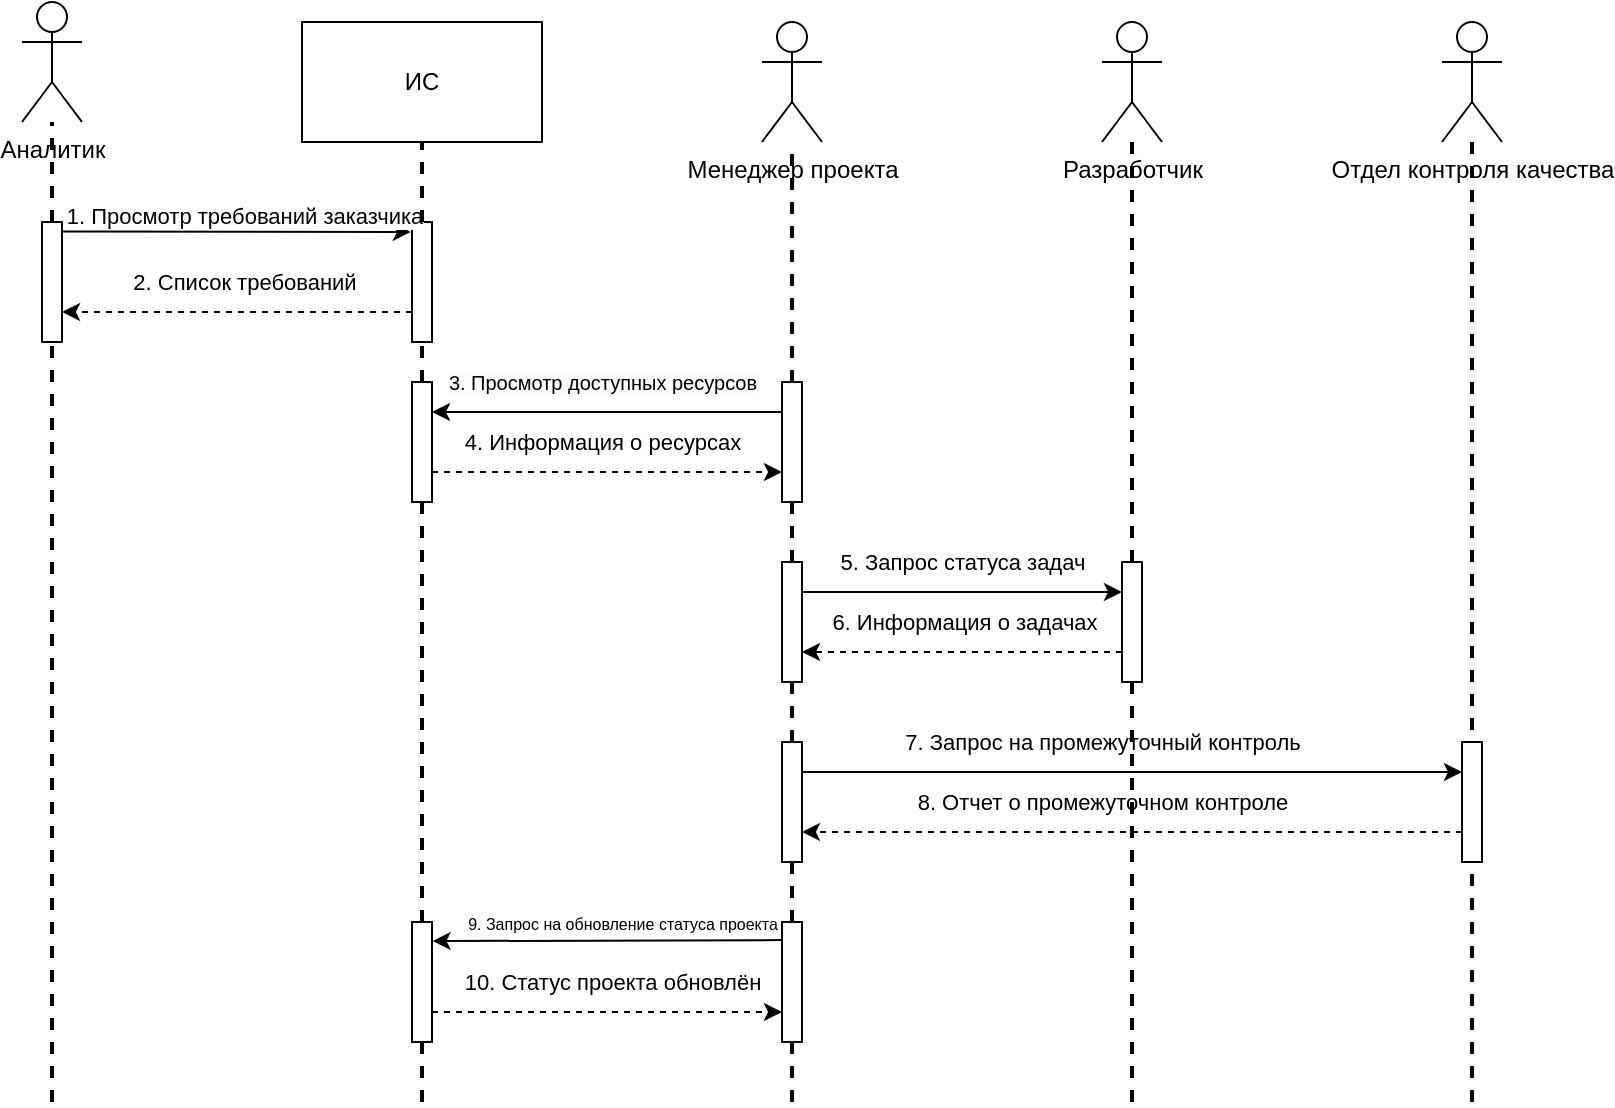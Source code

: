 <mxfile version="25.0.3">
  <diagram name="Страница — 1" id="7-a42lVrFpJLpmKe5alU">
    <mxGraphModel grid="1" page="1" gridSize="10" guides="1" tooltips="1" connect="1" arrows="1" fold="1" pageScale="1" pageWidth="827" pageHeight="1169" math="0" shadow="0">
      <root>
        <mxCell id="0" />
        <mxCell id="1" parent="0" />
        <mxCell id="aXq6wjzh_ZO6XkLL1-ng-1" value="Аналитик" style="shape=umlActor;verticalLabelPosition=bottom;verticalAlign=top;html=1;outlineConnect=0;" vertex="1" parent="1">
          <mxGeometry x="1060" y="-70" width="30" height="60" as="geometry" />
        </mxCell>
        <mxCell id="aXq6wjzh_ZO6XkLL1-ng-2" value="ИС" style="rounded=0;whiteSpace=wrap;html=1;" vertex="1" parent="1">
          <mxGeometry x="1200" y="-60" width="120" height="60" as="geometry" />
        </mxCell>
        <mxCell id="aXq6wjzh_ZO6XkLL1-ng-3" value="" style="rounded=0;whiteSpace=wrap;html=1;" vertex="1" parent="1">
          <mxGeometry x="1255" y="40" width="10" height="60" as="geometry" />
        </mxCell>
        <mxCell id="aXq6wjzh_ZO6XkLL1-ng-4" value="" style="rounded=0;whiteSpace=wrap;html=1;" vertex="1" parent="1">
          <mxGeometry x="1070" y="40" width="10" height="60" as="geometry" />
        </mxCell>
        <mxCell id="aXq6wjzh_ZO6XkLL1-ng-5" value="" style="endArrow=classic;html=1;rounded=0;exitX=1.023;exitY=0.08;exitDx=0;exitDy=0;exitPerimeter=0;entryX=-0.059;entryY=0.083;entryDx=0;entryDy=0;entryPerimeter=0;" edge="1" parent="1" source="aXq6wjzh_ZO6XkLL1-ng-4" target="aXq6wjzh_ZO6XkLL1-ng-3">
          <mxGeometry width="50" height="50" relative="1" as="geometry">
            <mxPoint x="850" y="240" as="sourcePoint" />
            <mxPoint x="1250" y="59" as="targetPoint" />
          </mxGeometry>
        </mxCell>
        <mxCell id="aXq6wjzh_ZO6XkLL1-ng-6" value="1. Просмотр требований заказчика" style="edgeLabel;html=1;align=center;verticalAlign=middle;resizable=0;points=[];" connectable="0" vertex="1" parent="aXq6wjzh_ZO6XkLL1-ng-5">
          <mxGeometry x="-0.284" y="2" relative="1" as="geometry">
            <mxPoint x="28" y="-6" as="offset" />
          </mxGeometry>
        </mxCell>
        <mxCell id="aXq6wjzh_ZO6XkLL1-ng-7" value="Менеджер проекта" style="shape=umlActor;verticalLabelPosition=bottom;verticalAlign=top;html=1;outlineConnect=0;" vertex="1" parent="1">
          <mxGeometry x="1430" y="-60" width="30" height="60" as="geometry" />
        </mxCell>
        <mxCell id="aXq6wjzh_ZO6XkLL1-ng-8" value="" style="endArrow=classic;html=1;rounded=0;entryX=1;entryY=0.75;entryDx=0;entryDy=0;exitX=0;exitY=0.75;exitDx=0;exitDy=0;dashed=1;" edge="1" parent="1" source="aXq6wjzh_ZO6XkLL1-ng-3" target="aXq6wjzh_ZO6XkLL1-ng-4">
          <mxGeometry width="50" height="50" relative="1" as="geometry">
            <mxPoint x="1230" y="210" as="sourcePoint" />
            <mxPoint x="1280" y="160" as="targetPoint" />
          </mxGeometry>
        </mxCell>
        <mxCell id="aXq6wjzh_ZO6XkLL1-ng-9" value="2. Список требований" style="edgeLabel;html=1;align=center;verticalAlign=middle;resizable=0;points=[];" connectable="0" vertex="1" parent="aXq6wjzh_ZO6XkLL1-ng-8">
          <mxGeometry x="-0.129" y="-2" relative="1" as="geometry">
            <mxPoint x="-8" y="-13" as="offset" />
          </mxGeometry>
        </mxCell>
        <mxCell id="aXq6wjzh_ZO6XkLL1-ng-10" value="" style="rounded=0;whiteSpace=wrap;html=1;" vertex="1" parent="1">
          <mxGeometry x="1255" y="120" width="10" height="60" as="geometry" />
        </mxCell>
        <mxCell id="aXq6wjzh_ZO6XkLL1-ng-11" value="" style="rounded=0;whiteSpace=wrap;html=1;" vertex="1" parent="1">
          <mxGeometry x="1440" y="120" width="10" height="60" as="geometry" />
        </mxCell>
        <mxCell id="aXq6wjzh_ZO6XkLL1-ng-12" value="" style="endArrow=classic;html=1;rounded=0;entryX=1;entryY=0.25;entryDx=0;entryDy=0;exitX=0;exitY=0.25;exitDx=0;exitDy=0;" edge="1" parent="1" source="aXq6wjzh_ZO6XkLL1-ng-11" target="aXq6wjzh_ZO6XkLL1-ng-10">
          <mxGeometry width="50" height="50" relative="1" as="geometry">
            <mxPoint x="1310" y="240" as="sourcePoint" />
            <mxPoint x="1360" y="190" as="targetPoint" />
          </mxGeometry>
        </mxCell>
        <mxCell id="aXq6wjzh_ZO6XkLL1-ng-14" value="" style="endArrow=classic;html=1;rounded=0;entryX=0;entryY=0.75;entryDx=0;entryDy=0;exitX=1;exitY=0.75;exitDx=0;exitDy=0;dashed=1;" edge="1" parent="1" source="aXq6wjzh_ZO6XkLL1-ng-10" target="aXq6wjzh_ZO6XkLL1-ng-11">
          <mxGeometry width="50" height="50" relative="1" as="geometry">
            <mxPoint x="1270" y="240" as="sourcePoint" />
            <mxPoint x="1320" y="190" as="targetPoint" />
          </mxGeometry>
        </mxCell>
        <mxCell id="aXq6wjzh_ZO6XkLL1-ng-15" value="4.&amp;nbsp;Информация о ресурсах" style="edgeLabel;html=1;align=center;verticalAlign=middle;resizable=0;points=[];" connectable="0" vertex="1" parent="aXq6wjzh_ZO6XkLL1-ng-14">
          <mxGeometry x="-0.305" y="2" relative="1" as="geometry">
            <mxPoint x="24" y="-13" as="offset" />
          </mxGeometry>
        </mxCell>
        <mxCell id="aXq6wjzh_ZO6XkLL1-ng-16" value="Разработчик" style="shape=umlActor;verticalLabelPosition=bottom;verticalAlign=top;html=1;outlineConnect=0;" vertex="1" parent="1">
          <mxGeometry x="1600" y="-60" width="30" height="60" as="geometry" />
        </mxCell>
        <mxCell id="aXq6wjzh_ZO6XkLL1-ng-17" value="" style="rounded=0;whiteSpace=wrap;html=1;" vertex="1" parent="1">
          <mxGeometry x="1440" y="210" width="10" height="60" as="geometry" />
        </mxCell>
        <mxCell id="aXq6wjzh_ZO6XkLL1-ng-18" value="" style="rounded=0;whiteSpace=wrap;html=1;" vertex="1" parent="1">
          <mxGeometry x="1610" y="210" width="10" height="60" as="geometry" />
        </mxCell>
        <mxCell id="aXq6wjzh_ZO6XkLL1-ng-19" value="" style="endArrow=classic;html=1;rounded=0;entryX=0;entryY=0.25;entryDx=0;entryDy=0;exitX=1;exitY=0.25;exitDx=0;exitDy=0;" edge="1" parent="1" source="aXq6wjzh_ZO6XkLL1-ng-17" target="aXq6wjzh_ZO6XkLL1-ng-18">
          <mxGeometry width="50" height="50" relative="1" as="geometry">
            <mxPoint x="1460" y="290" as="sourcePoint" />
            <mxPoint x="1510" y="240" as="targetPoint" />
          </mxGeometry>
        </mxCell>
        <mxCell id="aXq6wjzh_ZO6XkLL1-ng-20" value="5.&amp;nbsp;Запрос статуса задач" style="edgeLabel;html=1;align=center;verticalAlign=middle;resizable=0;points=[];" connectable="0" vertex="1" parent="aXq6wjzh_ZO6XkLL1-ng-19">
          <mxGeometry x="-0.285" y="2" relative="1" as="geometry">
            <mxPoint x="23" y="-13" as="offset" />
          </mxGeometry>
        </mxCell>
        <mxCell id="aXq6wjzh_ZO6XkLL1-ng-21" value="" style="endArrow=classic;html=1;rounded=0;entryX=1;entryY=0.75;entryDx=0;entryDy=0;exitX=0;exitY=0.75;exitDx=0;exitDy=0;dashed=1;" edge="1" parent="1" source="aXq6wjzh_ZO6XkLL1-ng-18" target="aXq6wjzh_ZO6XkLL1-ng-17">
          <mxGeometry width="50" height="50" relative="1" as="geometry">
            <mxPoint x="1460" y="330" as="sourcePoint" />
            <mxPoint x="1510" y="280" as="targetPoint" />
          </mxGeometry>
        </mxCell>
        <mxCell id="aXq6wjzh_ZO6XkLL1-ng-22" value="6.&amp;nbsp;Информация о задачах" style="edgeLabel;html=1;align=center;verticalAlign=middle;resizable=0;points=[];" connectable="0" vertex="1" parent="aXq6wjzh_ZO6XkLL1-ng-21">
          <mxGeometry x="-0.154" relative="1" as="geometry">
            <mxPoint x="-12" y="-15" as="offset" />
          </mxGeometry>
        </mxCell>
        <mxCell id="aXq6wjzh_ZO6XkLL1-ng-23" value="Отдел контроля качества" style="shape=umlActor;verticalLabelPosition=bottom;verticalAlign=top;html=1;outlineConnect=0;" vertex="1" parent="1">
          <mxGeometry x="1770" y="-60" width="30" height="60" as="geometry" />
        </mxCell>
        <mxCell id="aXq6wjzh_ZO6XkLL1-ng-24" value="" style="rounded=0;whiteSpace=wrap;html=1;" vertex="1" parent="1">
          <mxGeometry x="1440" y="300" width="10" height="60" as="geometry" />
        </mxCell>
        <mxCell id="aXq6wjzh_ZO6XkLL1-ng-25" value="" style="rounded=0;whiteSpace=wrap;html=1;" vertex="1" parent="1">
          <mxGeometry x="1780" y="300" width="10" height="60" as="geometry" />
        </mxCell>
        <mxCell id="aXq6wjzh_ZO6XkLL1-ng-26" value="" style="endArrow=classic;html=1;rounded=0;entryX=0;entryY=0.25;entryDx=0;entryDy=0;exitX=1;exitY=0.25;exitDx=0;exitDy=0;" edge="1" parent="1" source="aXq6wjzh_ZO6XkLL1-ng-24" target="aXq6wjzh_ZO6XkLL1-ng-25">
          <mxGeometry width="50" height="50" relative="1" as="geometry">
            <mxPoint x="1350" y="430" as="sourcePoint" />
            <mxPoint x="1400" y="380" as="targetPoint" />
          </mxGeometry>
        </mxCell>
        <mxCell id="aXq6wjzh_ZO6XkLL1-ng-27" value="7.&amp;nbsp;Запрос на промежуточный контроль&lt;span style=&quot;color: rgba(0, 0, 0, 0); font-family: monospace; font-size: 0px; text-align: start;&quot;&gt;%3CmxGraphModel%3E%3Croot%3E%3CmxCell%20id%3D%220%22%2F%3E%3CmxCell%20id%3D%221%22%20parent%3D%220%22%2F%3E%3CmxCell%20id%3D%222%22%20value%3D%22%22%20style%3D%22rounded%3D0%3BwhiteSpace%3Dwrap%3Bhtml%3D1%3B%22%20vertex%3D%221%22%20parent%3D%221%22%3E%3CmxGeometry%20x%3D%221610%22%20y%3D%22300%22%20width%3D%2210%22%20height%3D%2260%22%20as%3D%22geometry%22%2F%3E%3C%2FmxCell%3E%3C%2Froot%3E%3C%2FmxGraphModel%3E&lt;/span&gt;" style="edgeLabel;html=1;align=center;verticalAlign=middle;resizable=0;points=[];" connectable="0" vertex="1" parent="aXq6wjzh_ZO6XkLL1-ng-26">
          <mxGeometry x="-0.326" y="3" relative="1" as="geometry">
            <mxPoint x="39" y="-12" as="offset" />
          </mxGeometry>
        </mxCell>
        <mxCell id="aXq6wjzh_ZO6XkLL1-ng-28" value="" style="endArrow=classic;html=1;rounded=0;entryX=1;entryY=0.75;entryDx=0;entryDy=0;exitX=0;exitY=0.75;exitDx=0;exitDy=0;dashed=1;" edge="1" parent="1" source="aXq6wjzh_ZO6XkLL1-ng-25" target="aXq6wjzh_ZO6XkLL1-ng-24">
          <mxGeometry width="50" height="50" relative="1" as="geometry">
            <mxPoint x="1540" y="440" as="sourcePoint" />
            <mxPoint x="1590" y="390" as="targetPoint" />
          </mxGeometry>
        </mxCell>
        <mxCell id="aXq6wjzh_ZO6XkLL1-ng-29" value="8.&amp;nbsp;Отчет о промежуточном контроле" style="edgeLabel;html=1;align=center;verticalAlign=middle;resizable=0;points=[];" connectable="0" vertex="1" parent="aXq6wjzh_ZO6XkLL1-ng-28">
          <mxGeometry x="0.363" y="3" relative="1" as="geometry">
            <mxPoint x="45" y="-18" as="offset" />
          </mxGeometry>
        </mxCell>
        <mxCell id="aXq6wjzh_ZO6XkLL1-ng-30" value="" style="rounded=0;whiteSpace=wrap;html=1;" vertex="1" parent="1">
          <mxGeometry x="1440" y="390" width="10" height="60" as="geometry" />
        </mxCell>
        <mxCell id="aXq6wjzh_ZO6XkLL1-ng-31" value="" style="rounded=0;whiteSpace=wrap;html=1;" vertex="1" parent="1">
          <mxGeometry x="1255" y="390" width="10" height="60" as="geometry" />
        </mxCell>
        <mxCell id="aXq6wjzh_ZO6XkLL1-ng-32" value="" style="endArrow=classic;html=1;rounded=0;entryX=1.029;entryY=0.159;entryDx=0;entryDy=0;entryPerimeter=0;exitX=0.035;exitY=0.151;exitDx=0;exitDy=0;exitPerimeter=0;" edge="1" parent="1" source="aXq6wjzh_ZO6XkLL1-ng-30" target="aXq6wjzh_ZO6XkLL1-ng-31">
          <mxGeometry width="50" height="50" relative="1" as="geometry">
            <mxPoint x="1310" y="440" as="sourcePoint" />
            <mxPoint x="1360" y="390" as="targetPoint" />
          </mxGeometry>
        </mxCell>
        <mxCell id="aXq6wjzh_ZO6XkLL1-ng-33" value="&lt;font style=&quot;font-size: 8px;&quot;&gt;9. Запрос на обновление статуса проекта&lt;/font&gt;" style="edgeLabel;html=1;align=center;verticalAlign=middle;resizable=0;points=[];" connectable="0" vertex="1" parent="aXq6wjzh_ZO6XkLL1-ng-32">
          <mxGeometry x="-0.321" relative="1" as="geometry">
            <mxPoint x="-21" y="-9" as="offset" />
          </mxGeometry>
        </mxCell>
        <mxCell id="aXq6wjzh_ZO6XkLL1-ng-34" value="" style="endArrow=classic;html=1;rounded=0;entryX=0;entryY=0.75;entryDx=0;entryDy=0;exitX=1;exitY=0.75;exitDx=0;exitDy=0;dashed=1;" edge="1" parent="1" source="aXq6wjzh_ZO6XkLL1-ng-31" target="aXq6wjzh_ZO6XkLL1-ng-30">
          <mxGeometry width="50" height="50" relative="1" as="geometry">
            <mxPoint x="1290" y="490" as="sourcePoint" />
            <mxPoint x="1340" y="440" as="targetPoint" />
          </mxGeometry>
        </mxCell>
        <mxCell id="aXq6wjzh_ZO6XkLL1-ng-35" value="10. Статус проекта обновлён" style="edgeLabel;html=1;align=center;verticalAlign=middle;resizable=0;points=[];" connectable="0" vertex="1" parent="aXq6wjzh_ZO6XkLL1-ng-34">
          <mxGeometry x="-0.307" y="2" relative="1" as="geometry">
            <mxPoint x="29" y="-13" as="offset" />
          </mxGeometry>
        </mxCell>
        <mxCell id="aXq6wjzh_ZO6XkLL1-ng-36" value="" style="endArrow=none;dashed=1;html=1;strokeWidth=2;rounded=0;exitX=0.5;exitY=0;exitDx=0;exitDy=0;" edge="1" parent="1" source="aXq6wjzh_ZO6XkLL1-ng-4" target="aXq6wjzh_ZO6XkLL1-ng-1">
          <mxGeometry width="50" height="50" relative="1" as="geometry">
            <mxPoint x="1820" y="220" as="sourcePoint" />
            <mxPoint x="1240" y="20" as="targetPoint" />
          </mxGeometry>
        </mxCell>
        <mxCell id="aXq6wjzh_ZO6XkLL1-ng-37" value="" style="endArrow=none;dashed=1;html=1;strokeWidth=2;rounded=0;entryX=0.5;entryY=1;entryDx=0;entryDy=0;" edge="1" parent="1" target="aXq6wjzh_ZO6XkLL1-ng-4">
          <mxGeometry width="50" height="50" relative="1" as="geometry">
            <mxPoint x="1075" y="480" as="sourcePoint" />
            <mxPoint x="1090" y="150" as="targetPoint" />
          </mxGeometry>
        </mxCell>
        <mxCell id="aXq6wjzh_ZO6XkLL1-ng-38" value="" style="endArrow=none;dashed=1;html=1;strokeWidth=2;rounded=0;entryX=0.5;entryY=1;entryDx=0;entryDy=0;exitX=0.5;exitY=0;exitDx=0;exitDy=0;" edge="1" parent="1" source="aXq6wjzh_ZO6XkLL1-ng-3" target="aXq6wjzh_ZO6XkLL1-ng-2">
          <mxGeometry width="50" height="50" relative="1" as="geometry">
            <mxPoint x="1320" y="70" as="sourcePoint" />
            <mxPoint x="1370" y="20" as="targetPoint" />
          </mxGeometry>
        </mxCell>
        <mxCell id="aXq6wjzh_ZO6XkLL1-ng-39" value="" style="endArrow=none;dashed=1;html=1;strokeWidth=2;rounded=0;entryX=0.5;entryY=1;entryDx=0;entryDy=0;exitX=0.5;exitY=0;exitDx=0;exitDy=0;" edge="1" parent="1" source="aXq6wjzh_ZO6XkLL1-ng-10" target="aXq6wjzh_ZO6XkLL1-ng-3">
          <mxGeometry width="50" height="50" relative="1" as="geometry">
            <mxPoint x="1180" y="200" as="sourcePoint" />
            <mxPoint x="1230" y="150" as="targetPoint" />
          </mxGeometry>
        </mxCell>
        <mxCell id="aXq6wjzh_ZO6XkLL1-ng-40" value="" style="endArrow=none;dashed=1;html=1;strokeWidth=2;rounded=0;entryX=0.5;entryY=1;entryDx=0;entryDy=0;exitX=0.5;exitY=0;exitDx=0;exitDy=0;" edge="1" parent="1" source="aXq6wjzh_ZO6XkLL1-ng-31" target="aXq6wjzh_ZO6XkLL1-ng-10">
          <mxGeometry width="50" height="50" relative="1" as="geometry">
            <mxPoint x="1260" y="350" as="sourcePoint" />
            <mxPoint x="1230" y="270" as="targetPoint" />
          </mxGeometry>
        </mxCell>
        <mxCell id="aXq6wjzh_ZO6XkLL1-ng-41" value="" style="endArrow=none;dashed=1;html=1;strokeWidth=2;rounded=0;exitX=0.5;exitY=0;exitDx=0;exitDy=0;" edge="1" parent="1" source="aXq6wjzh_ZO6XkLL1-ng-11" target="aXq6wjzh_ZO6XkLL1-ng-7">
          <mxGeometry width="50" height="50" relative="1" as="geometry">
            <mxPoint x="1390" y="120" as="sourcePoint" />
            <mxPoint x="1450" y="40" as="targetPoint" />
          </mxGeometry>
        </mxCell>
        <mxCell id="aXq6wjzh_ZO6XkLL1-ng-42" value="" style="endArrow=none;dashed=1;html=1;strokeWidth=2;rounded=0;entryX=0.5;entryY=1;entryDx=0;entryDy=0;exitX=0.5;exitY=0;exitDx=0;exitDy=0;" edge="1" parent="1" source="aXq6wjzh_ZO6XkLL1-ng-17" target="aXq6wjzh_ZO6XkLL1-ng-11">
          <mxGeometry width="50" height="50" relative="1" as="geometry">
            <mxPoint x="1320" y="310" as="sourcePoint" />
            <mxPoint x="1370" y="260" as="targetPoint" />
          </mxGeometry>
        </mxCell>
        <mxCell id="aXq6wjzh_ZO6XkLL1-ng-43" value="" style="endArrow=none;dashed=1;html=1;strokeWidth=2;rounded=0;entryX=0.5;entryY=1;entryDx=0;entryDy=0;exitX=0.5;exitY=0;exitDx=0;exitDy=0;" edge="1" parent="1" source="aXq6wjzh_ZO6XkLL1-ng-24" target="aXq6wjzh_ZO6XkLL1-ng-17">
          <mxGeometry width="50" height="50" relative="1" as="geometry">
            <mxPoint x="1360" y="330" as="sourcePoint" />
            <mxPoint x="1410" y="280" as="targetPoint" />
          </mxGeometry>
        </mxCell>
        <mxCell id="aXq6wjzh_ZO6XkLL1-ng-44" value="" style="endArrow=none;dashed=1;html=1;strokeWidth=2;rounded=0;entryX=0.5;entryY=1;entryDx=0;entryDy=0;exitX=0.5;exitY=0;exitDx=0;exitDy=0;" edge="1" parent="1" source="aXq6wjzh_ZO6XkLL1-ng-30" target="aXq6wjzh_ZO6XkLL1-ng-24">
          <mxGeometry width="50" height="50" relative="1" as="geometry">
            <mxPoint x="1520" y="430" as="sourcePoint" />
            <mxPoint x="1570" y="380" as="targetPoint" />
          </mxGeometry>
        </mxCell>
        <mxCell id="aXq6wjzh_ZO6XkLL1-ng-45" value="" style="endArrow=none;dashed=1;html=1;strokeWidth=2;rounded=0;entryX=0.5;entryY=0;entryDx=0;entryDy=0;" edge="1" parent="1" source="aXq6wjzh_ZO6XkLL1-ng-16" target="aXq6wjzh_ZO6XkLL1-ng-18">
          <mxGeometry width="50" height="50" relative="1" as="geometry">
            <mxPoint x="1600" y="130" as="sourcePoint" />
            <mxPoint x="1650" y="80" as="targetPoint" />
          </mxGeometry>
        </mxCell>
        <mxCell id="aXq6wjzh_ZO6XkLL1-ng-46" value="" style="endArrow=none;dashed=1;html=1;strokeWidth=2;rounded=0;entryX=0.5;entryY=1;entryDx=0;entryDy=0;" edge="1" parent="1" target="aXq6wjzh_ZO6XkLL1-ng-18">
          <mxGeometry width="50" height="50" relative="1" as="geometry">
            <mxPoint x="1615" y="480" as="sourcePoint" />
            <mxPoint x="1600" y="390" as="targetPoint" />
          </mxGeometry>
        </mxCell>
        <mxCell id="aXq6wjzh_ZO6XkLL1-ng-47" value="" style="endArrow=none;dashed=1;html=1;strokeWidth=2;rounded=0;entryX=0.5;entryY=1;entryDx=0;entryDy=0;" edge="1" parent="1" target="aXq6wjzh_ZO6XkLL1-ng-31">
          <mxGeometry width="50" height="50" relative="1" as="geometry">
            <mxPoint x="1260" y="480" as="sourcePoint" />
            <mxPoint x="1290" y="540" as="targetPoint" />
          </mxGeometry>
        </mxCell>
        <mxCell id="aXq6wjzh_ZO6XkLL1-ng-48" value="" style="endArrow=none;dashed=1;html=1;strokeWidth=2;rounded=0;entryX=0.5;entryY=1;entryDx=0;entryDy=0;" edge="1" parent="1" target="aXq6wjzh_ZO6XkLL1-ng-30">
          <mxGeometry width="50" height="50" relative="1" as="geometry">
            <mxPoint x="1445" y="480" as="sourcePoint" />
            <mxPoint x="1270" y="460" as="targetPoint" />
          </mxGeometry>
        </mxCell>
        <mxCell id="aXq6wjzh_ZO6XkLL1-ng-49" value="" style="endArrow=none;dashed=1;html=1;strokeWidth=2;rounded=0;entryX=0.5;entryY=0;entryDx=0;entryDy=0;" edge="1" parent="1" source="aXq6wjzh_ZO6XkLL1-ng-23" target="aXq6wjzh_ZO6XkLL1-ng-25">
          <mxGeometry width="50" height="50" relative="1" as="geometry">
            <mxPoint x="1650" y="180" as="sourcePoint" />
            <mxPoint x="1700" y="130" as="targetPoint" />
          </mxGeometry>
        </mxCell>
        <mxCell id="aXq6wjzh_ZO6XkLL1-ng-50" value="" style="endArrow=none;dashed=1;html=1;strokeWidth=2;rounded=0;entryX=0.5;entryY=1;entryDx=0;entryDy=0;" edge="1" parent="1" target="aXq6wjzh_ZO6XkLL1-ng-25">
          <mxGeometry width="50" height="50" relative="1" as="geometry">
            <mxPoint x="1785" y="480" as="sourcePoint" />
            <mxPoint x="1750" y="470" as="targetPoint" />
          </mxGeometry>
        </mxCell>
        <mxCell id="aXq6wjzh_ZO6XkLL1-ng-51" value="&lt;span style=&quot;font-size: 10px; background-color: rgb(251, 251, 251);&quot;&gt;3.&amp;nbsp;Просмотр доступных ресурсов&lt;/span&gt;" style="edgeLabel;html=1;align=center;verticalAlign=middle;resizable=0;points=[];" connectable="0" vertex="1" parent="1">
          <mxGeometry x="1350.0" y="120" as="geometry" />
        </mxCell>
      </root>
    </mxGraphModel>
  </diagram>
</mxfile>
